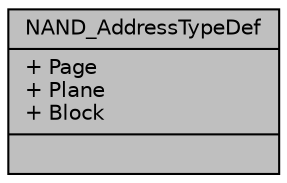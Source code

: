 digraph "NAND_AddressTypeDef"
{
  edge [fontname="Helvetica",fontsize="10",labelfontname="Helvetica",labelfontsize="10"];
  node [fontname="Helvetica",fontsize="10",shape=record];
  Node1 [label="{NAND_AddressTypeDef\n|+ Page\l+ Plane\l+ Block\l|}",height=0.2,width=0.4,color="black", fillcolor="grey75", style="filled", fontcolor="black"];
}
